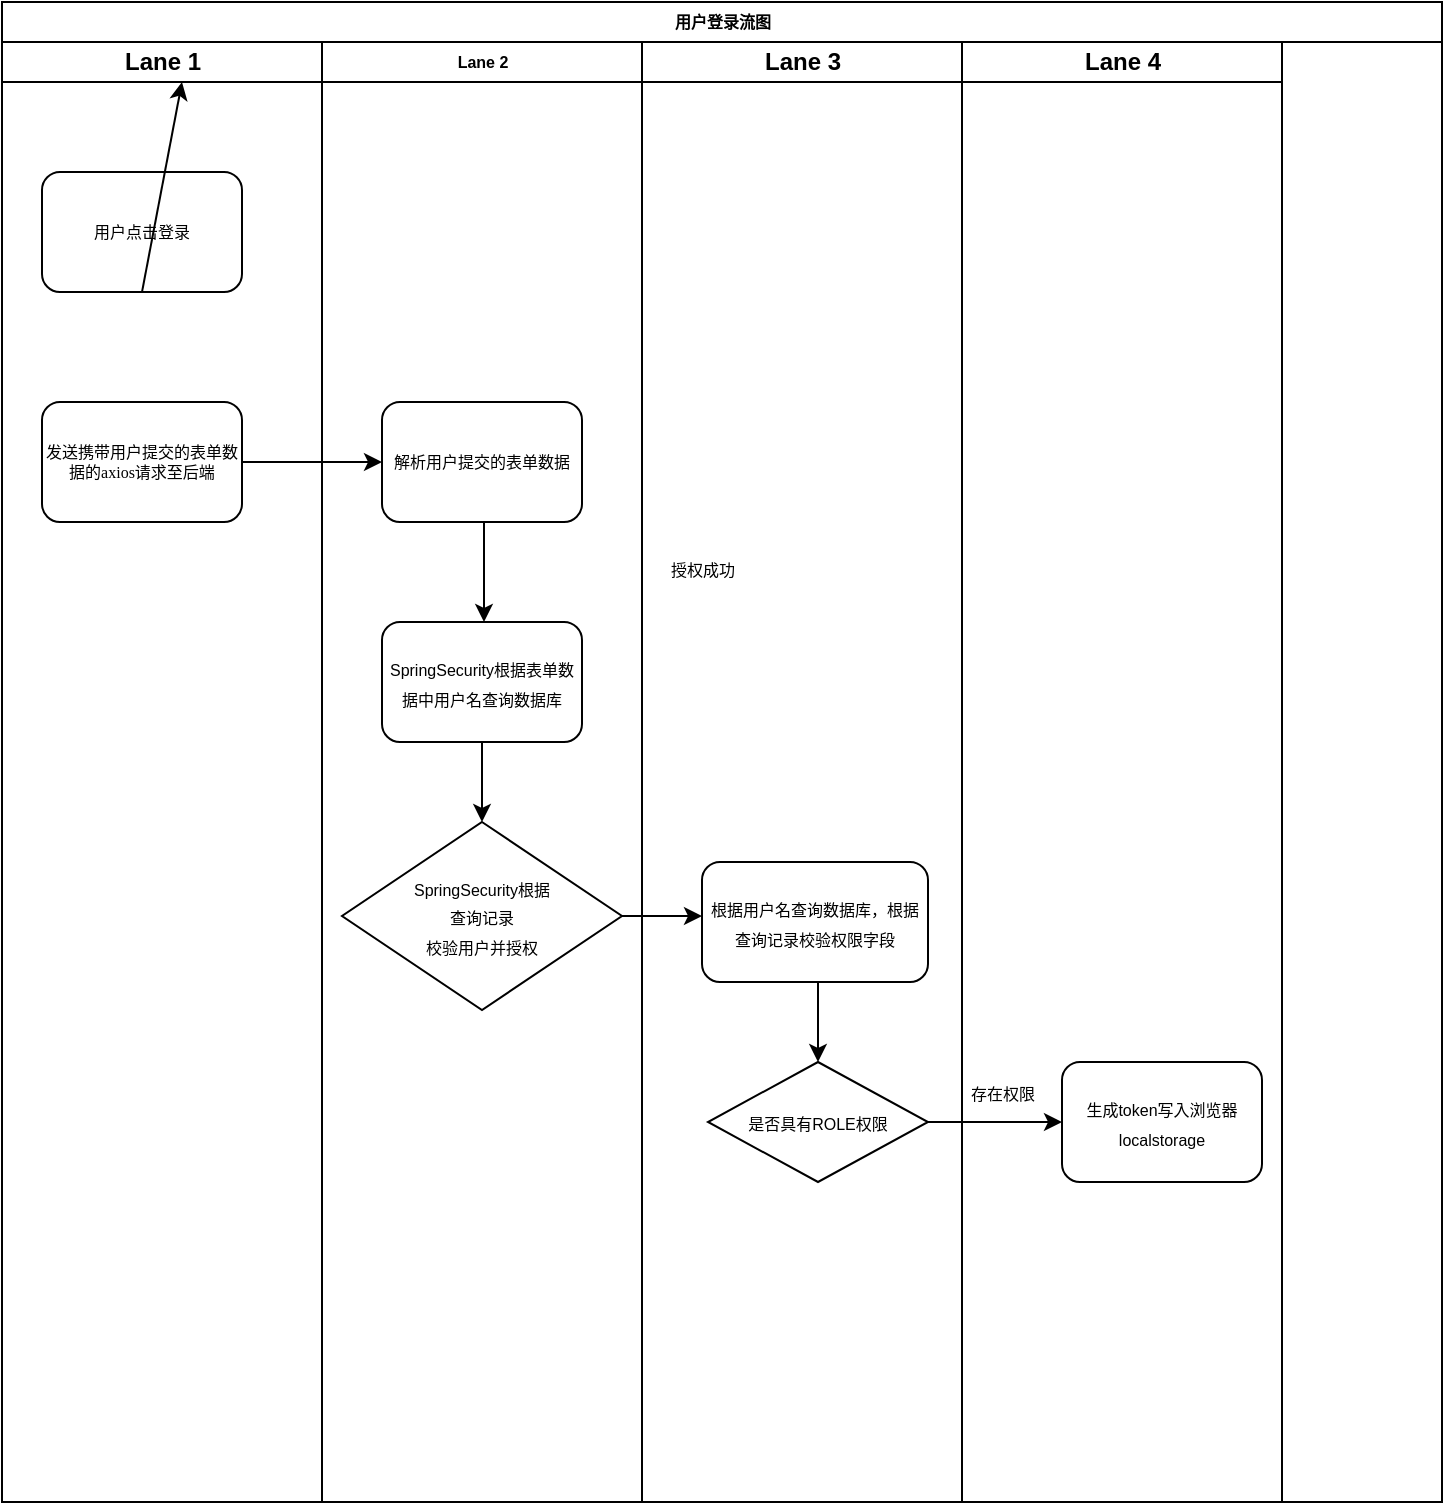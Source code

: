 <mxfile version="21.2.1" type="github">
  <diagram name="Page-1" id="74e2e168-ea6b-b213-b513-2b3c1d86103e">
    <mxGraphModel dx="724" dy="371" grid="1" gridSize="10" guides="1" tooltips="1" connect="1" arrows="1" fold="1" page="1" pageScale="1" pageWidth="1100" pageHeight="850" background="none" math="0" shadow="0">
      <root>
        <mxCell id="0" />
        <mxCell id="1" parent="0" />
        <mxCell id="77e6c97f196da883-1" value="用户登录流图" style="swimlane;html=1;childLayout=stackLayout;startSize=20;rounded=0;shadow=0;labelBackgroundColor=none;strokeWidth=1;fontFamily=Verdana;fontSize=8;align=center;" parent="1" vertex="1">
          <mxGeometry x="50" y="200" width="720" height="750" as="geometry">
            <mxRectangle x="70" y="40" width="60" height="20" as="alternateBounds" />
          </mxGeometry>
        </mxCell>
        <mxCell id="77e6c97f196da883-2" value="Lane 1" style="swimlane;html=1;startSize=20;" parent="77e6c97f196da883-1" vertex="1">
          <mxGeometry y="20" width="160" height="730" as="geometry" />
        </mxCell>
        <mxCell id="77e6c97f196da883-8" value="用户点击登录" style="rounded=1;whiteSpace=wrap;html=1;shadow=0;labelBackgroundColor=none;strokeWidth=1;fontFamily=Verdana;fontSize=8;align=center;" parent="77e6c97f196da883-2" vertex="1">
          <mxGeometry x="20" y="65" width="100" height="60" as="geometry" />
        </mxCell>
        <mxCell id="77e6c97f196da883-11" value="&lt;font style=&quot;font-size: 8px;&quot;&gt;发送携带用户提交的表单数据的axios请求至后端&lt;/font&gt;" style="rounded=1;whiteSpace=wrap;html=1;shadow=0;labelBackgroundColor=none;strokeWidth=1;fontFamily=Verdana;fontSize=8;align=center;" parent="77e6c97f196da883-2" vertex="1">
          <mxGeometry x="20" y="180" width="100" height="60" as="geometry" />
        </mxCell>
        <mxCell id="77e6c97f196da883-3" value="Lane 2" style="swimlane;html=1;startSize=20;fontSize=8;" parent="77e6c97f196da883-1" vertex="1">
          <mxGeometry x="160" y="20" width="160" height="730" as="geometry" />
        </mxCell>
        <mxCell id="M5-Ig4bvL3gLI3iCm4h4-1" value="&lt;p style=&quot;font-size: 8px;&quot;&gt;&lt;font style=&quot;font-size: 8px;&quot;&gt;解析用户提交的表单数据&lt;/font&gt;&lt;/p&gt;" style="rounded=1;whiteSpace=wrap;html=1;" vertex="1" parent="77e6c97f196da883-3">
          <mxGeometry x="30" y="180" width="100" height="60" as="geometry" />
        </mxCell>
        <mxCell id="M5-Ig4bvL3gLI3iCm4h4-10" value="&lt;font style=&quot;font-size: 8px;&quot;&gt;SpringSecurity根据表单数据中用户名查询数据库&lt;/font&gt;" style="rounded=1;whiteSpace=wrap;html=1;" vertex="1" parent="77e6c97f196da883-3">
          <mxGeometry x="30" y="290" width="100" height="60" as="geometry" />
        </mxCell>
        <mxCell id="M5-Ig4bvL3gLI3iCm4h4-11" value="" style="endArrow=classic;html=1;rounded=0;entryX=0.5;entryY=0;entryDx=0;entryDy=0;" edge="1" parent="77e6c97f196da883-3">
          <mxGeometry width="50" height="50" relative="1" as="geometry">
            <mxPoint x="81" y="240" as="sourcePoint" />
            <mxPoint x="81" y="290" as="targetPoint" />
          </mxGeometry>
        </mxCell>
        <mxCell id="M5-Ig4bvL3gLI3iCm4h4-12" value="&lt;div&gt;&lt;font style=&quot;font-size: 8px;&quot;&gt;SpringSecurity根据&lt;/font&gt;&lt;/div&gt;&lt;div&gt;&lt;font style=&quot;font-size: 8px;&quot;&gt;查询记录&lt;/font&gt;&lt;/div&gt;&lt;div&gt;&lt;font style=&quot;font-size: 8px;&quot;&gt;校验用户并授权&lt;/font&gt;&lt;/div&gt;" style="rhombus;whiteSpace=wrap;html=1;" vertex="1" parent="77e6c97f196da883-3">
          <mxGeometry x="10" y="390" width="140" height="94" as="geometry" />
        </mxCell>
        <mxCell id="M5-Ig4bvL3gLI3iCm4h4-13" value="" style="endArrow=classic;html=1;rounded=0;exitX=0.5;exitY=1;exitDx=0;exitDy=0;" edge="1" parent="77e6c97f196da883-3" source="M5-Ig4bvL3gLI3iCm4h4-10" target="M5-Ig4bvL3gLI3iCm4h4-12">
          <mxGeometry width="50" height="50" relative="1" as="geometry">
            <mxPoint x="150" y="370" as="sourcePoint" />
            <mxPoint x="200" y="320" as="targetPoint" />
          </mxGeometry>
        </mxCell>
        <mxCell id="77e6c97f196da883-4" value="Lane 3" style="swimlane;html=1;startSize=20;labelBorderColor=#ffffff;" parent="77e6c97f196da883-1" vertex="1">
          <mxGeometry x="320" y="20" width="160" height="730" as="geometry" />
        </mxCell>
        <mxCell id="M5-Ig4bvL3gLI3iCm4h4-14" value="&lt;div&gt;&lt;font style=&quot;font-size: 8px;&quot;&gt;根据用户名查询数据库，根据&lt;/font&gt;&lt;/div&gt;&lt;div&gt;&lt;font style=&quot;font-size: 8px;&quot;&gt;查询记录校验权限字段&lt;br&gt;&lt;/font&gt;&lt;/div&gt;" style="rounded=1;whiteSpace=wrap;html=1;" vertex="1" parent="77e6c97f196da883-4">
          <mxGeometry x="30" y="410" width="113" height="60" as="geometry" />
        </mxCell>
        <mxCell id="M5-Ig4bvL3gLI3iCm4h4-19" value="&lt;font style=&quot;font-size: 8px;&quot;&gt;是否具有ROLE权限&lt;/font&gt;" style="rhombus;whiteSpace=wrap;html=1;" vertex="1" parent="77e6c97f196da883-4">
          <mxGeometry x="33" y="510" width="110" height="60" as="geometry" />
        </mxCell>
        <mxCell id="M5-Ig4bvL3gLI3iCm4h4-20" value="" style="endArrow=classic;html=1;rounded=0;entryX=0.5;entryY=0;entryDx=0;entryDy=0;" edge="1" parent="77e6c97f196da883-4" target="M5-Ig4bvL3gLI3iCm4h4-19">
          <mxGeometry width="50" height="50" relative="1" as="geometry">
            <mxPoint x="88" y="470" as="sourcePoint" />
            <mxPoint x="50" y="440" as="targetPoint" />
          </mxGeometry>
        </mxCell>
        <mxCell id="77e6c97f196da883-5" value="Lane 4" style="swimlane;html=1;startSize=20;labelBorderColor=#ffffff;" parent="77e6c97f196da883-1" vertex="1">
          <mxGeometry x="480" y="20" width="160" height="730" as="geometry" />
        </mxCell>
        <mxCell id="M5-Ig4bvL3gLI3iCm4h4-22" value="&lt;font style=&quot;font-size: 8px;&quot;&gt;生成token写入浏览器localstorage&lt;/font&gt;" style="rounded=1;whiteSpace=wrap;html=1;" vertex="1" parent="77e6c97f196da883-5">
          <mxGeometry x="50" y="510" width="100" height="60" as="geometry" />
        </mxCell>
        <mxCell id="M5-Ig4bvL3gLI3iCm4h4-34" value="&lt;font style=&quot;font-size: 8px;&quot;&gt;存在权限&lt;/font&gt;" style="text;html=1;align=center;verticalAlign=middle;resizable=0;points=[];autosize=1;strokeColor=none;fillColor=none;" vertex="1" parent="77e6c97f196da883-5">
          <mxGeometry x="-10" y="510" width="60" height="30" as="geometry" />
        </mxCell>
        <mxCell id="M5-Ig4bvL3gLI3iCm4h4-9" value="" style="endArrow=classic;html=1;rounded=0;entryX=0;entryY=0.5;entryDx=0;entryDy=0;exitX=1;exitY=0.5;exitDx=0;exitDy=0;" edge="1" parent="77e6c97f196da883-1" source="77e6c97f196da883-11" target="M5-Ig4bvL3gLI3iCm4h4-1">
          <mxGeometry width="50" height="50" relative="1" as="geometry">
            <mxPoint x="100" y="260" as="sourcePoint" />
            <mxPoint x="150" y="210" as="targetPoint" />
          </mxGeometry>
        </mxCell>
        <mxCell id="M5-Ig4bvL3gLI3iCm4h4-15" value="" style="endArrow=classic;html=1;rounded=0;exitX=1;exitY=0.5;exitDx=0;exitDy=0;" edge="1" parent="77e6c97f196da883-1" source="M5-Ig4bvL3gLI3iCm4h4-12">
          <mxGeometry width="50" height="50" relative="1" as="geometry">
            <mxPoint x="310" y="440" as="sourcePoint" />
            <mxPoint x="350" y="457" as="targetPoint" />
          </mxGeometry>
        </mxCell>
        <mxCell id="M5-Ig4bvL3gLI3iCm4h4-33" value="" style="endArrow=classic;html=1;rounded=0;entryX=0;entryY=0.5;entryDx=0;entryDy=0;exitX=1;exitY=0.5;exitDx=0;exitDy=0;" edge="1" parent="77e6c97f196da883-1" source="M5-Ig4bvL3gLI3iCm4h4-19" target="M5-Ig4bvL3gLI3iCm4h4-22">
          <mxGeometry width="50" height="50" relative="1" as="geometry">
            <mxPoint x="320" y="480" as="sourcePoint" />
            <mxPoint x="370" y="430" as="targetPoint" />
            <Array as="points">
              <mxPoint x="500" y="560" />
            </Array>
          </mxGeometry>
        </mxCell>
        <mxCell id="M5-Ig4bvL3gLI3iCm4h4-4" value="" style="endArrow=classic;html=1;rounded=0;exitX=0.5;exitY=1;exitDx=0;exitDy=0;" edge="1" parent="1" source="77e6c97f196da883-8">
          <mxGeometry width="50" height="50" relative="1" as="geometry">
            <mxPoint x="140" y="190" as="sourcePoint" />
            <mxPoint x="140" y="240" as="targetPoint" />
            <Array as="points" />
          </mxGeometry>
        </mxCell>
        <mxCell id="M5-Ig4bvL3gLI3iCm4h4-17" value="&lt;font style=&quot;font-size: 8px;&quot;&gt;授权成功&lt;/font&gt;" style="text;html=1;align=center;verticalAlign=middle;resizable=0;points=[];autosize=1;strokeColor=none;fillColor=none;" vertex="1" parent="1">
          <mxGeometry x="370" y="468" width="60" height="30" as="geometry" />
        </mxCell>
      </root>
    </mxGraphModel>
  </diagram>
</mxfile>
